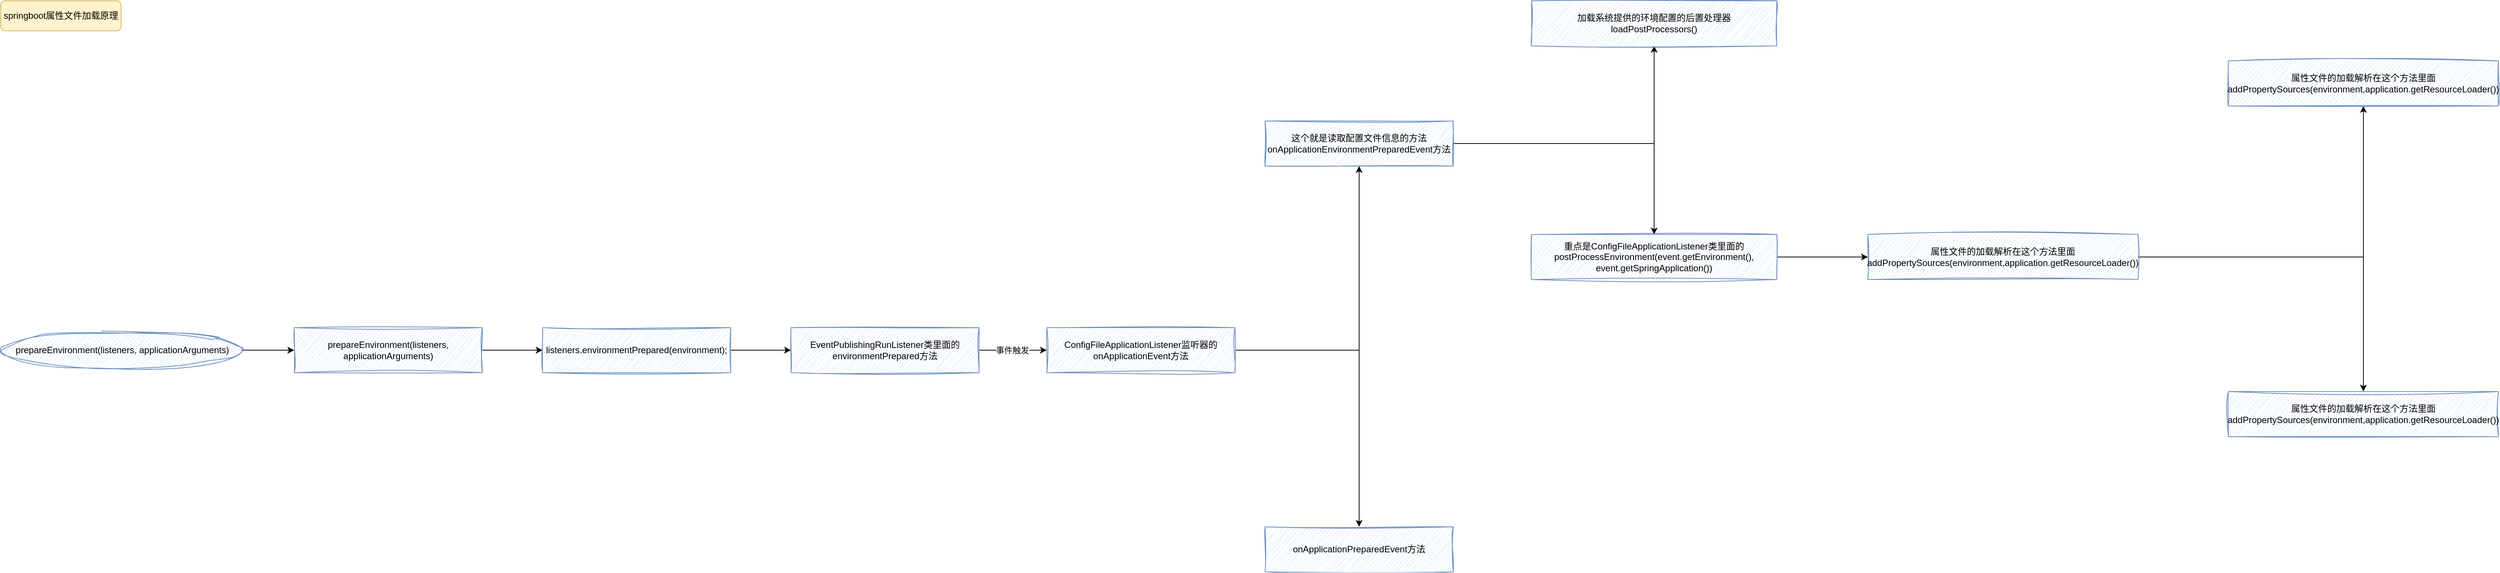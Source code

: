 <mxfile version="28.1.2">
  <diagram name="第 1 页" id="pJoQ1Ndg2AaUiCjgf3xg">
    <mxGraphModel dx="3033" dy="1825" grid="1" gridSize="10" guides="1" tooltips="1" connect="1" arrows="1" fold="1" page="1" pageScale="1" pageWidth="827" pageHeight="1169" math="0" shadow="0">
      <root>
        <mxCell id="0" />
        <mxCell id="1" parent="0" />
        <mxCell id="j2Kr2M3MJOWy4sunJtri-1" value="springboot属性文件加载原理" style="rounded=1;whiteSpace=wrap;html=1;fillColor=#fff2cc;strokeColor=#d6b656;" parent="1" vertex="1">
          <mxGeometry y="40" width="160" height="40" as="geometry" />
        </mxCell>
        <mxCell id="OPcFjBGL-2bX_VGJpKU5-2" value="" style="edgeStyle=orthogonalEdgeStyle;rounded=0;orthogonalLoop=1;jettySize=auto;html=1;" edge="1" parent="1" source="j2Kr2M3MJOWy4sunJtri-2" target="OPcFjBGL-2bX_VGJpKU5-1">
          <mxGeometry relative="1" as="geometry" />
        </mxCell>
        <mxCell id="j2Kr2M3MJOWy4sunJtri-2" value="&lt;div class=&quot;lake-content&quot;&gt;&lt;span class=&quot;ne-text&quot;&gt;&amp;nbsp;prepareEnvironment(listeners, applicationArguments)&lt;/span&gt;&lt;/div&gt;" style="strokeWidth=1;html=1;shape=mxgraph.flowchart.start_2;whiteSpace=wrap;sketch=1;curveFitting=1;jiggle=2;fillColor=#dae8fc;strokeColor=#6c8ebf;" parent="1" vertex="1">
          <mxGeometry y="480" width="320" height="50" as="geometry" />
        </mxCell>
        <mxCell id="OPcFjBGL-2bX_VGJpKU5-4" value="" style="edgeStyle=orthogonalEdgeStyle;rounded=0;orthogonalLoop=1;jettySize=auto;html=1;" edge="1" parent="1" source="OPcFjBGL-2bX_VGJpKU5-1" target="OPcFjBGL-2bX_VGJpKU5-3">
          <mxGeometry relative="1" as="geometry" />
        </mxCell>
        <mxCell id="OPcFjBGL-2bX_VGJpKU5-1" value="prepareEnvironment(listeners, applicationArguments)" style="whiteSpace=wrap;html=1;fillColor=#dae8fc;strokeColor=#6c8ebf;strokeWidth=1;sketch=1;curveFitting=1;jiggle=2;" vertex="1" parent="1">
          <mxGeometry x="390" y="475" width="250" height="60" as="geometry" />
        </mxCell>
        <mxCell id="OPcFjBGL-2bX_VGJpKU5-6" value="" style="edgeStyle=orthogonalEdgeStyle;rounded=0;orthogonalLoop=1;jettySize=auto;html=1;" edge="1" parent="1" source="OPcFjBGL-2bX_VGJpKU5-3" target="OPcFjBGL-2bX_VGJpKU5-5">
          <mxGeometry relative="1" as="geometry" />
        </mxCell>
        <mxCell id="OPcFjBGL-2bX_VGJpKU5-3" value="listeners.environmentPrepared(environment);" style="whiteSpace=wrap;html=1;fillColor=#dae8fc;strokeColor=#6c8ebf;strokeWidth=1;sketch=1;curveFitting=1;jiggle=2;" vertex="1" parent="1">
          <mxGeometry x="720" y="475" width="250" height="60" as="geometry" />
        </mxCell>
        <mxCell id="OPcFjBGL-2bX_VGJpKU5-8" value="" style="edgeStyle=orthogonalEdgeStyle;rounded=0;orthogonalLoop=1;jettySize=auto;html=1;" edge="1" parent="1" source="OPcFjBGL-2bX_VGJpKU5-5" target="OPcFjBGL-2bX_VGJpKU5-7">
          <mxGeometry relative="1" as="geometry" />
        </mxCell>
        <mxCell id="OPcFjBGL-2bX_VGJpKU5-9" value="事件触发" style="edgeLabel;html=1;align=center;verticalAlign=middle;resizable=0;points=[];" vertex="1" connectable="0" parent="OPcFjBGL-2bX_VGJpKU5-8">
          <mxGeometry x="-0.25" y="-4" relative="1" as="geometry">
            <mxPoint x="10" y="-4" as="offset" />
          </mxGeometry>
        </mxCell>
        <mxCell id="OPcFjBGL-2bX_VGJpKU5-5" value="EventPublishingRunListener类里面的environmentPrepared方法" style="whiteSpace=wrap;html=1;fillColor=#dae8fc;strokeColor=#6c8ebf;strokeWidth=1;sketch=1;curveFitting=1;jiggle=2;" vertex="1" parent="1">
          <mxGeometry x="1050" y="475" width="250" height="60" as="geometry" />
        </mxCell>
        <mxCell id="OPcFjBGL-2bX_VGJpKU5-11" value="" style="edgeStyle=orthogonalEdgeStyle;rounded=0;orthogonalLoop=1;jettySize=auto;html=1;" edge="1" parent="1" source="OPcFjBGL-2bX_VGJpKU5-7" target="OPcFjBGL-2bX_VGJpKU5-10">
          <mxGeometry relative="1" as="geometry" />
        </mxCell>
        <mxCell id="OPcFjBGL-2bX_VGJpKU5-13" value="" style="edgeStyle=orthogonalEdgeStyle;rounded=0;orthogonalLoop=1;jettySize=auto;html=1;" edge="1" parent="1" source="OPcFjBGL-2bX_VGJpKU5-7" target="OPcFjBGL-2bX_VGJpKU5-12">
          <mxGeometry relative="1" as="geometry" />
        </mxCell>
        <mxCell id="OPcFjBGL-2bX_VGJpKU5-7" value="ConfigFileApplicationListener监听器的&lt;br&gt;onApplicationEvent方法" style="whiteSpace=wrap;html=1;fillColor=#dae8fc;strokeColor=#6c8ebf;strokeWidth=1;sketch=1;curveFitting=1;jiggle=2;" vertex="1" parent="1">
          <mxGeometry x="1390" y="475" width="250" height="60" as="geometry" />
        </mxCell>
        <mxCell id="OPcFjBGL-2bX_VGJpKU5-15" value="" style="edgeStyle=orthogonalEdgeStyle;rounded=0;orthogonalLoop=1;jettySize=auto;html=1;" edge="1" parent="1" source="OPcFjBGL-2bX_VGJpKU5-10" target="OPcFjBGL-2bX_VGJpKU5-14">
          <mxGeometry relative="1" as="geometry" />
        </mxCell>
        <mxCell id="OPcFjBGL-2bX_VGJpKU5-17" value="" style="edgeStyle=orthogonalEdgeStyle;rounded=0;orthogonalLoop=1;jettySize=auto;html=1;" edge="1" parent="1" source="OPcFjBGL-2bX_VGJpKU5-10" target="OPcFjBGL-2bX_VGJpKU5-16">
          <mxGeometry relative="1" as="geometry" />
        </mxCell>
        <mxCell id="OPcFjBGL-2bX_VGJpKU5-10" value="这个就是读取配置文件信息的方法&lt;br&gt;onApplicationEnvironmentPreparedEvent方法" style="whiteSpace=wrap;html=1;fillColor=#dae8fc;strokeColor=#6c8ebf;strokeWidth=1;sketch=1;curveFitting=1;jiggle=2;" vertex="1" parent="1">
          <mxGeometry x="1680" y="200" width="250" height="60" as="geometry" />
        </mxCell>
        <mxCell id="OPcFjBGL-2bX_VGJpKU5-12" value="onApplicationPreparedEvent方法" style="whiteSpace=wrap;html=1;fillColor=#dae8fc;strokeColor=#6c8ebf;strokeWidth=1;sketch=1;curveFitting=1;jiggle=2;" vertex="1" parent="1">
          <mxGeometry x="1680" y="740" width="250" height="60" as="geometry" />
        </mxCell>
        <mxCell id="OPcFjBGL-2bX_VGJpKU5-14" value="加载系统提供的环境配置的后置处理器&lt;br&gt;loadPostProcessors()" style="whiteSpace=wrap;html=1;fillColor=#dae8fc;strokeColor=#6c8ebf;strokeWidth=1;sketch=1;curveFitting=1;jiggle=2;" vertex="1" parent="1">
          <mxGeometry x="2034" y="40" width="326" height="60" as="geometry" />
        </mxCell>
        <mxCell id="OPcFjBGL-2bX_VGJpKU5-19" value="" style="edgeStyle=orthogonalEdgeStyle;rounded=0;orthogonalLoop=1;jettySize=auto;html=1;" edge="1" parent="1" source="OPcFjBGL-2bX_VGJpKU5-16" target="OPcFjBGL-2bX_VGJpKU5-18">
          <mxGeometry relative="1" as="geometry" />
        </mxCell>
        <mxCell id="OPcFjBGL-2bX_VGJpKU5-16" value="重点是ConfigFileApplicationListener类里面的&lt;br&gt;postProcessEnvironment(event.getEnvironment(), event.getSpringApplication())" style="whiteSpace=wrap;html=1;fillColor=#dae8fc;strokeColor=#6c8ebf;strokeWidth=1;sketch=1;curveFitting=1;jiggle=2;" vertex="1" parent="1">
          <mxGeometry x="2034" y="351" width="326" height="60" as="geometry" />
        </mxCell>
        <mxCell id="OPcFjBGL-2bX_VGJpKU5-21" value="" style="edgeStyle=orthogonalEdgeStyle;rounded=0;orthogonalLoop=1;jettySize=auto;html=1;" edge="1" parent="1" source="OPcFjBGL-2bX_VGJpKU5-18" target="OPcFjBGL-2bX_VGJpKU5-20">
          <mxGeometry relative="1" as="geometry" />
        </mxCell>
        <mxCell id="OPcFjBGL-2bX_VGJpKU5-23" value="" style="edgeStyle=orthogonalEdgeStyle;rounded=0;orthogonalLoop=1;jettySize=auto;html=1;" edge="1" parent="1" source="OPcFjBGL-2bX_VGJpKU5-18" target="OPcFjBGL-2bX_VGJpKU5-22">
          <mxGeometry relative="1" as="geometry" />
        </mxCell>
        <mxCell id="OPcFjBGL-2bX_VGJpKU5-18" value="属性文件的加载解析在这个方法里面&lt;br&gt;addPropertySources(environment,application.getResourceLoader())" style="whiteSpace=wrap;html=1;fillColor=#dae8fc;strokeColor=#6c8ebf;strokeWidth=1;sketch=1;curveFitting=1;jiggle=2;align=center;" vertex="1" parent="1">
          <mxGeometry x="2481" y="351" width="359" height="60" as="geometry" />
        </mxCell>
        <mxCell id="OPcFjBGL-2bX_VGJpKU5-20" value="属性文件的加载解析在这个方法里面&lt;br&gt;addPropertySources(environment,application.getResourceLoader())" style="whiteSpace=wrap;html=1;fillColor=#dae8fc;strokeColor=#6c8ebf;strokeWidth=1;sketch=1;curveFitting=1;jiggle=2;align=center;" vertex="1" parent="1">
          <mxGeometry x="2960" y="120" width="359" height="60" as="geometry" />
        </mxCell>
        <mxCell id="OPcFjBGL-2bX_VGJpKU5-22" value="属性文件的加载解析在这个方法里面&lt;br&gt;addPropertySources(environment,application.getResourceLoader())" style="whiteSpace=wrap;html=1;fillColor=#dae8fc;strokeColor=#6c8ebf;strokeWidth=1;sketch=1;curveFitting=1;jiggle=2;align=center;" vertex="1" parent="1">
          <mxGeometry x="2960" y="560" width="359" height="60" as="geometry" />
        </mxCell>
      </root>
    </mxGraphModel>
  </diagram>
</mxfile>
